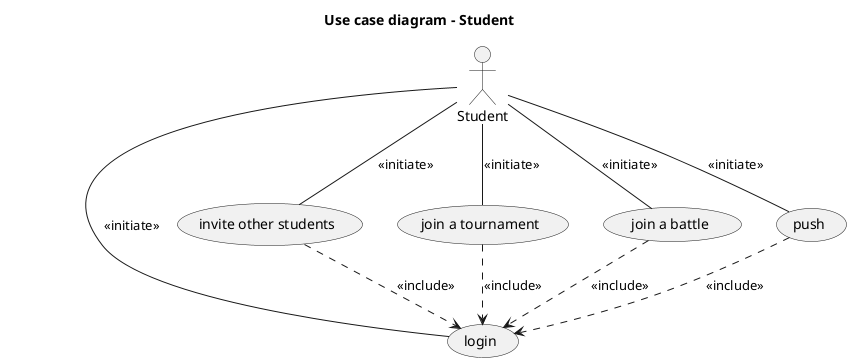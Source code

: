 @startuml use case diagram - student
title Use case diagram - Student

actor :Student:

Student -- (login): <<initiate>>
Student -- (invite other students): <<initiate>>
Student -- (join a tournament): <<initiate>>
Student -- (join a battle): <<initiate>>
Student -- (push): <<initiate>>

(invite other students) ..> login: <<include>>
(join a tournament) ..> login: <<include>>
(join a battle) ..> login: <<include>>
(push) ..> login: <<include>>
@enduml